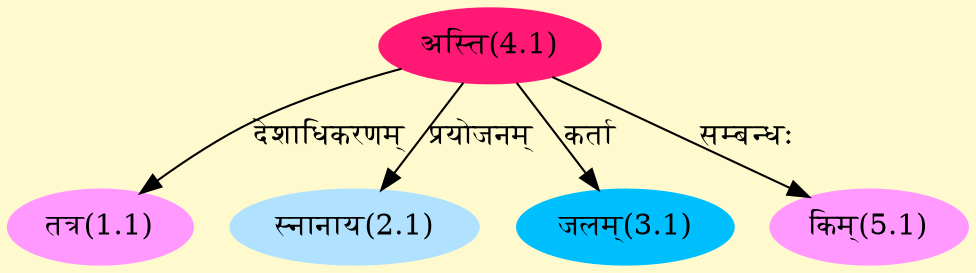 digraph G{
rankdir=BT;
 compound=true;
 bgcolor="lemonchiffon1";
Node1_1 [style=filled, color="#FF99FF" label = "तत्र(1.1)"]
Node4_1 [style=filled, color="#FF1975" label = "अस्ति(4.1)"]
Node2_1 [style=filled, color="#B0E2FF" label = "स्नानाय(2.1)"]
Node3_1 [style=filled, color="#00BFFF" label = "जलम्(3.1)"]
Node5_1 [style=filled, color="#FF99FF" label = "किम्(5.1)"]
/* Start of Relations section */

Node1_1 -> Node4_1 [  label="देशाधिकरणम्"  dir="back" ]
Node2_1 -> Node4_1 [  label="प्रयोजनम्"  dir="back" ]
Node3_1 -> Node4_1 [  label="कर्ता"  dir="back" ]
Node5_1 -> Node4_1 [  label="सम्बन्धः"  dir="back" ]
}
